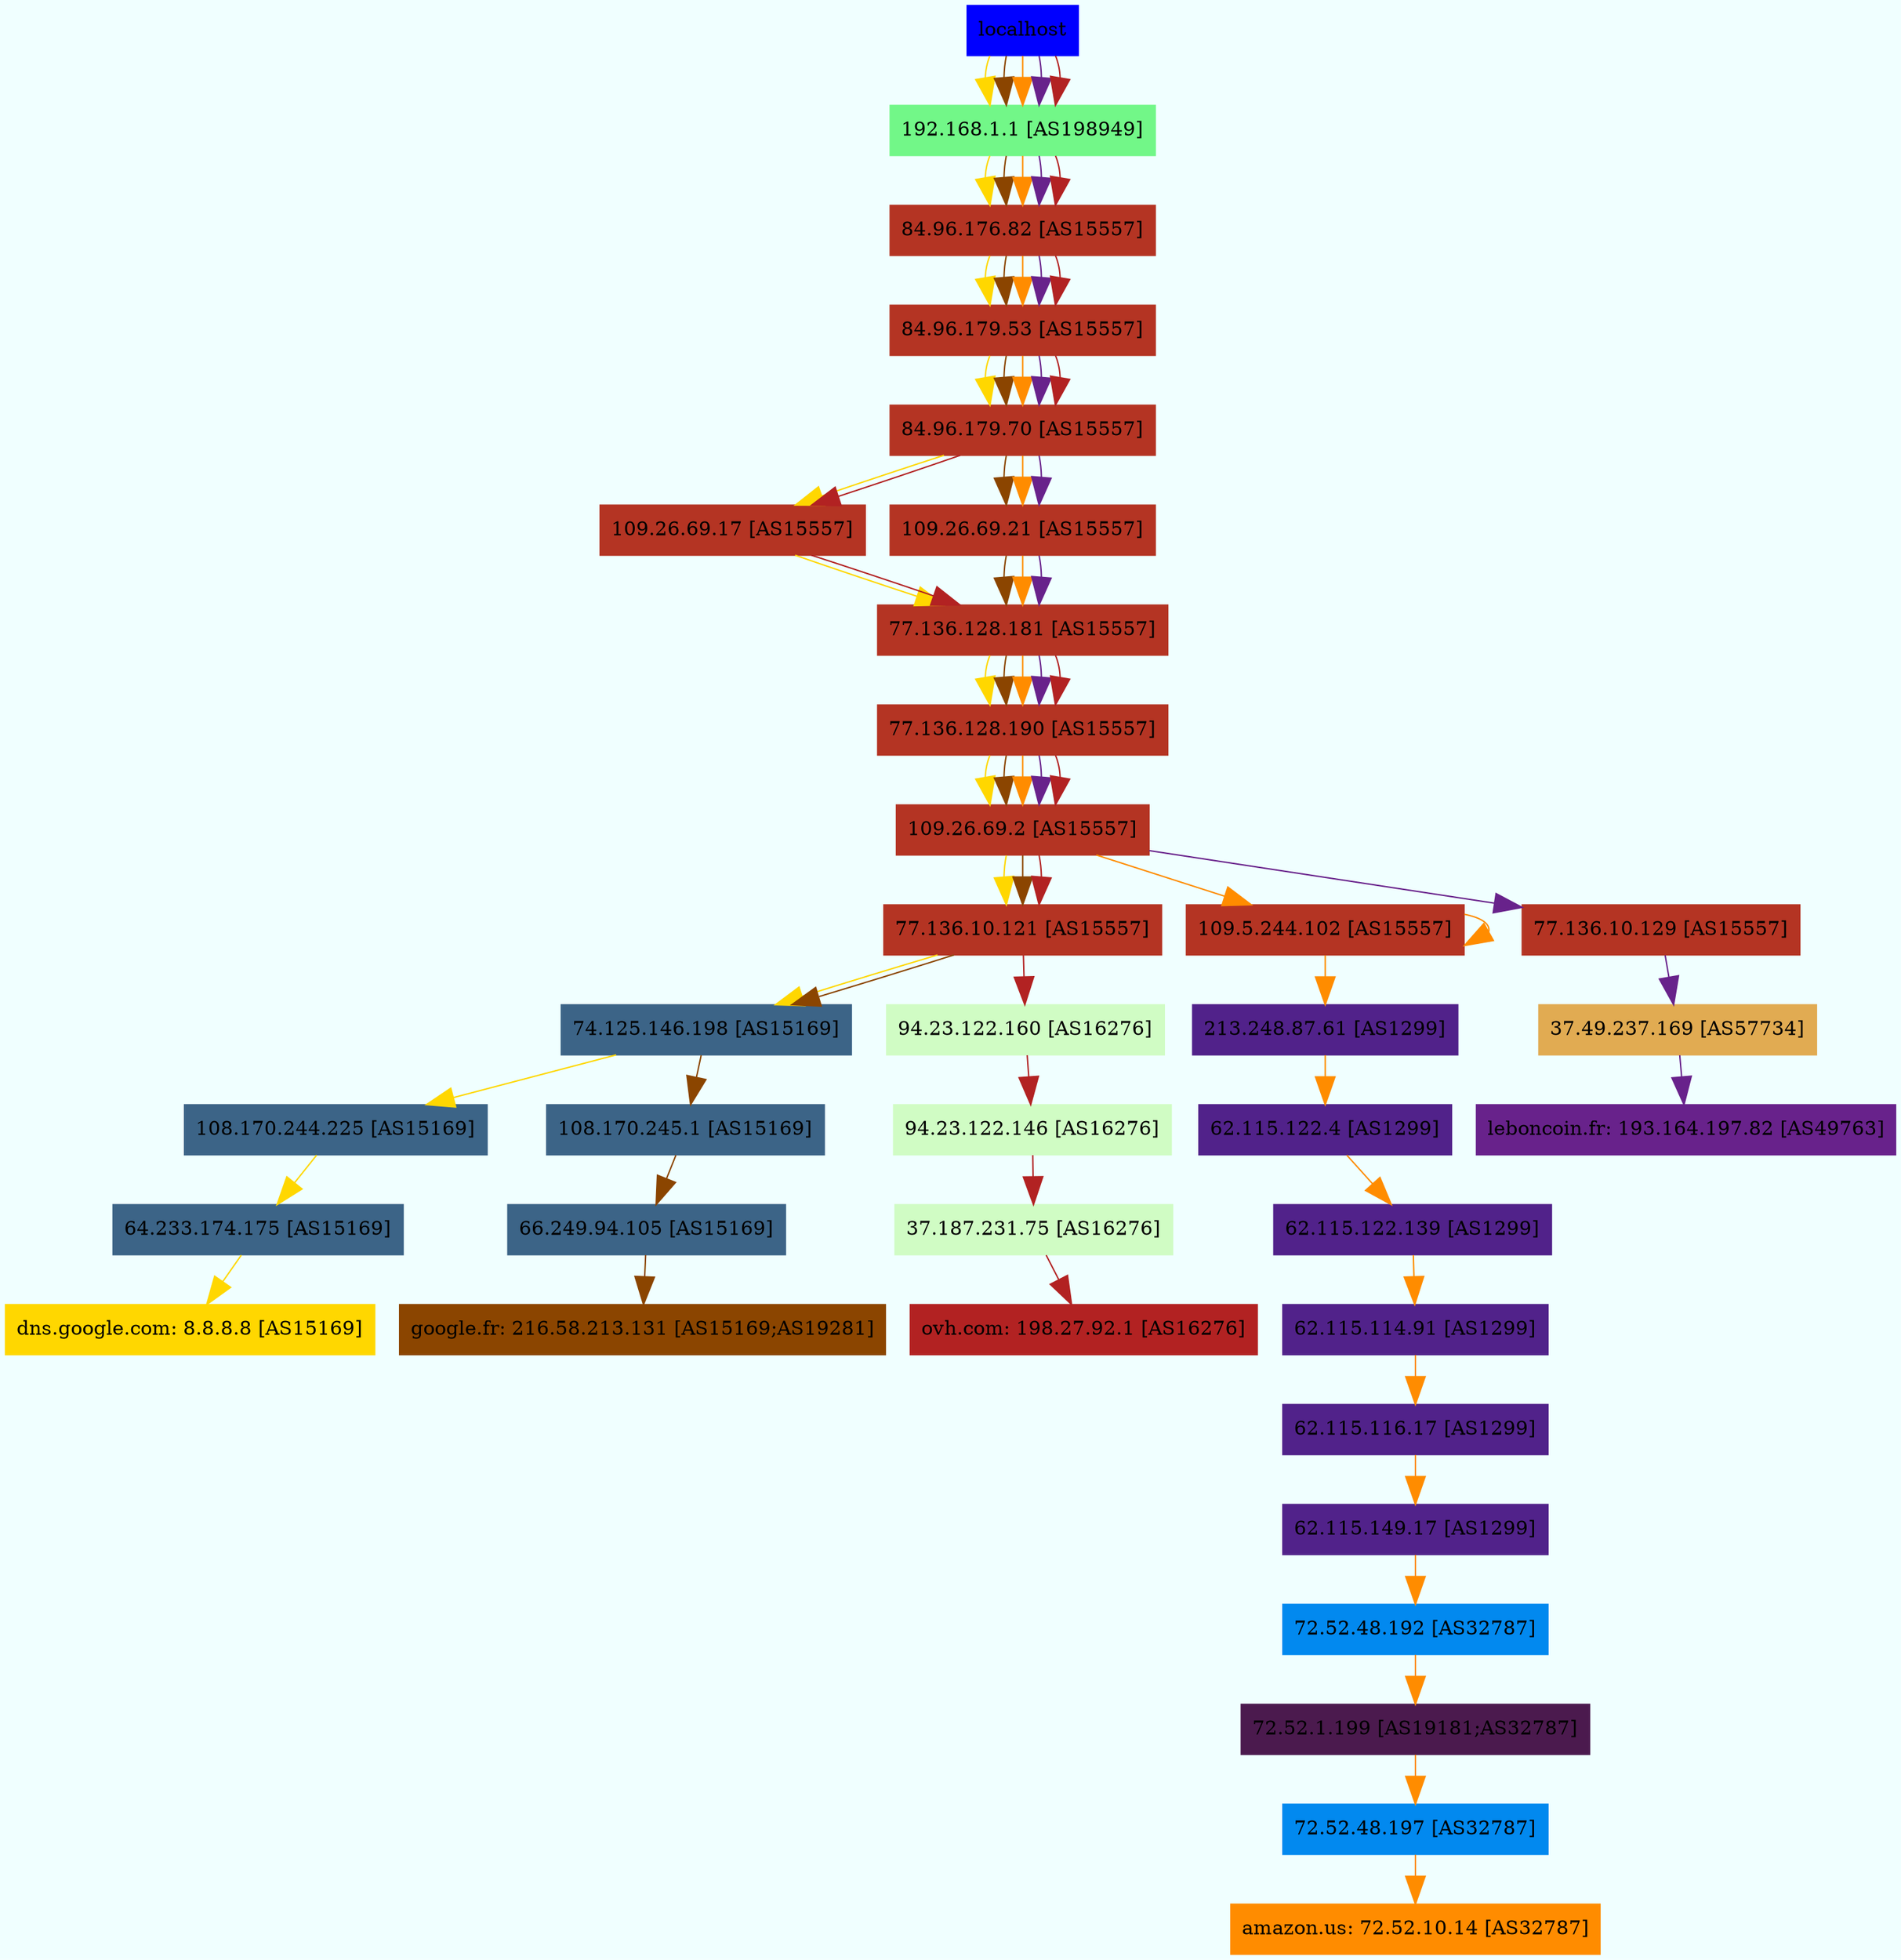 digraph NetMap{
	bgcolor=azure;
	node [shape=box, color=lightblue2, style=filled];
	edge [arrowsize=2, color=gold];
	localhost [color=blue]
	localhost -> "192.168.1.1 [AS198949]";"192.168.1.1 [AS198949]" [color="#72f788"];
	"192.168.1.1 [AS198949]" -> "84.96.176.82 [AS15557]";"84.96.176.82 [AS15557]" [color="#b43423"];
	"84.96.176.82 [AS15557]" -> "84.96.179.53 [AS15557]";"84.96.179.53 [AS15557]" [color="#b43423"];
	"84.96.179.53 [AS15557]" -> "84.96.179.70 [AS15557]";"84.96.179.70 [AS15557]" [color="#b43423"];
	"84.96.179.70 [AS15557]" -> "109.26.69.17 [AS15557]";"109.26.69.17 [AS15557]" [color="#b43423"];
	"109.26.69.17 [AS15557]" -> "77.136.128.181 [AS15557]";"77.136.128.181 [AS15557]" [color="#b43423"];
	"77.136.128.181 [AS15557]" -> "77.136.128.190 [AS15557]";"77.136.128.190 [AS15557]" [color="#b43423"];
	"77.136.128.190 [AS15557]" -> "109.26.69.2 [AS15557]";"109.26.69.2 [AS15557]" [color="#b43423"];
	"109.26.69.2 [AS15557]" -> "77.136.10.121 [AS15557]";"77.136.10.121 [AS15557]" [color="#b43423"];
	"77.136.10.121 [AS15557]" -> "74.125.146.198 [AS15169]";"74.125.146.198 [AS15169]" [color="#3c6487"];
	"74.125.146.198 [AS15169]" -> "108.170.244.225 [AS15169]";"108.170.244.225 [AS15169]" [color="#3c6487"];
	"108.170.244.225 [AS15169]" -> "64.233.174.175 [AS15169]";"64.233.174.175 [AS15169]" [color="#3c6487"];
	"64.233.174.175 [AS15169]" -> "dns.google.com: 8.8.8.8 [AS15169]";"dns.google.com: 8.8.8.8 [AS15169]" [color="#3c6487"];
	"dns.google.com: 8.8.8.8 [AS15169]" [color=gold];
	edge [arrowsize=2, color=darkorange4];
	localhost -> "192.168.1.1 [AS198949]";"192.168.1.1 [AS198949]" [color="#72f788"];
	"192.168.1.1 [AS198949]" -> "84.96.176.82 [AS15557]";"84.96.176.82 [AS15557]" [color="#b43423"];
	"84.96.176.82 [AS15557]" -> "84.96.179.53 [AS15557]";"84.96.179.53 [AS15557]" [color="#b43423"];
	"84.96.179.53 [AS15557]" -> "84.96.179.70 [AS15557]";"84.96.179.70 [AS15557]" [color="#b43423"];
	"84.96.179.70 [AS15557]" -> "109.26.69.21 [AS15557]";"109.26.69.21 [AS15557]" [color="#b43423"];
	"109.26.69.21 [AS15557]" -> "77.136.128.181 [AS15557]";"77.136.128.181 [AS15557]" [color="#b43423"];
	"77.136.128.181 [AS15557]" -> "77.136.128.190 [AS15557]";"77.136.128.190 [AS15557]" [color="#b43423"];
	"77.136.128.190 [AS15557]" -> "109.26.69.2 [AS15557]";"109.26.69.2 [AS15557]" [color="#b43423"];
	"109.26.69.2 [AS15557]" -> "77.136.10.121 [AS15557]";"77.136.10.121 [AS15557]" [color="#b43423"];
	"77.136.10.121 [AS15557]" -> "74.125.146.198 [AS15169]";"74.125.146.198 [AS15169]" [color="#3c6487"];
	"74.125.146.198 [AS15169]" -> "108.170.245.1 [AS15169]";"108.170.245.1 [AS15169]" [color="#3c6487"];
	"108.170.245.1 [AS15169]" -> "66.249.94.105 [AS15169]";"66.249.94.105 [AS15169]" [color="#3c6487"];
	"66.249.94.105 [AS15169]" -> "google.fr: 216.58.213.131 [AS15169;AS19281]";"google.fr: 216.58.213.131 [AS15169;AS19281]" [color="#b99d7a"];
	"google.fr: 216.58.213.131 [AS15169;AS19281]" [color=darkorange4];
	edge [arrowsize=2, color=darkorange];
	localhost -> "192.168.1.1 [AS198949]";"192.168.1.1 [AS198949]" [color="#72f788"];
	"192.168.1.1 [AS198949]" -> "84.96.176.82 [AS15557]";"84.96.176.82 [AS15557]" [color="#b43423"];
	"84.96.176.82 [AS15557]" -> "84.96.179.53 [AS15557]";"84.96.179.53 [AS15557]" [color="#b43423"];
	"84.96.179.53 [AS15557]" -> "84.96.179.70 [AS15557]";"84.96.179.70 [AS15557]" [color="#b43423"];
	"84.96.179.70 [AS15557]" -> "109.26.69.21 [AS15557]";"109.26.69.21 [AS15557]" [color="#b43423"];
	"109.26.69.21 [AS15557]" -> "77.136.128.181 [AS15557]";"77.136.128.181 [AS15557]" [color="#b43423"];
	"77.136.128.181 [AS15557]" -> "77.136.128.190 [AS15557]";"77.136.128.190 [AS15557]" [color="#b43423"];
	"77.136.128.190 [AS15557]" -> "109.26.69.2 [AS15557]";"109.26.69.2 [AS15557]" [color="#b43423"];
	"109.26.69.2 [AS15557]" -> "109.5.244.102 [AS15557]";"109.5.244.102 [AS15557]" [color="#b43423"];
	"109.5.244.102 [AS15557]" -> "109.5.244.102 [AS15557]";"109.5.244.102 [AS15557]" [color="#b43423"];
	"109.5.244.102 [AS15557]" -> "213.248.87.61 [AS1299]";"213.248.87.61 [AS1299]" [color="#51228a"];
	"213.248.87.61 [AS1299]" -> "62.115.122.4 [AS1299]";"62.115.122.4 [AS1299]" [color="#51228a"];
	"62.115.122.4 [AS1299]" -> "62.115.122.139 [AS1299]";"62.115.122.139 [AS1299]" [color="#51228a"];
	"62.115.122.139 [AS1299]" -> "62.115.114.91 [AS1299]";"62.115.114.91 [AS1299]" [color="#51228a"];
	"62.115.114.91 [AS1299]" -> "62.115.116.17 [AS1299]";"62.115.116.17 [AS1299]" [color="#51228a"];
	"62.115.116.17 [AS1299]" -> "62.115.149.17 [AS1299]";"62.115.149.17 [AS1299]" [color="#51228a"];
	"62.115.149.17 [AS1299]" -> "72.52.48.192 [AS32787]";"72.52.48.192 [AS32787]" [color="#0289ef"];
	"72.52.48.192 [AS32787]" -> "72.52.1.199 [AS19181;AS32787]";"72.52.1.199 [AS19181;AS32787]" [color="#4b1a4e"];
	"72.52.1.199 [AS19181;AS32787]" -> "72.52.48.197 [AS32787]";"72.52.48.197 [AS32787]" [color="#0289ef"];
	"72.52.48.197 [AS32787]" -> "amazon.us: 72.52.10.14 [AS32787]";"amazon.us: 72.52.10.14 [AS32787]" [color="#0289ef"];
	"amazon.us: 72.52.10.14 [AS32787]" [color=darkorange];
	edge [arrowsize=2, color=darkorchid4];
	localhost -> "192.168.1.1 [AS198949]";"192.168.1.1 [AS198949]" [color="#72f788"];
	"192.168.1.1 [AS198949]" -> "84.96.176.82 [AS15557]";"84.96.176.82 [AS15557]" [color="#b43423"];
	"84.96.176.82 [AS15557]" -> "84.96.179.53 [AS15557]";"84.96.179.53 [AS15557]" [color="#b43423"];
	"84.96.179.53 [AS15557]" -> "84.96.179.70 [AS15557]";"84.96.179.70 [AS15557]" [color="#b43423"];
	"84.96.179.70 [AS15557]" -> "109.26.69.21 [AS15557]";"109.26.69.21 [AS15557]" [color="#b43423"];
	"109.26.69.21 [AS15557]" -> "77.136.128.181 [AS15557]";"77.136.128.181 [AS15557]" [color="#b43423"];
	"77.136.128.181 [AS15557]" -> "77.136.128.190 [AS15557]";"77.136.128.190 [AS15557]" [color="#b43423"];
	"77.136.128.190 [AS15557]" -> "109.26.69.2 [AS15557]";"109.26.69.2 [AS15557]" [color="#b43423"];
	"109.26.69.2 [AS15557]" -> "77.136.10.129 [AS15557]";"77.136.10.129 [AS15557]" [color="#b43423"];
	"77.136.10.129 [AS15557]" -> "37.49.237.169 [AS57734]";"37.49.237.169 [AS57734]" [color="#e1ab52"];
	"37.49.237.169 [AS57734]" -> "leboncoin.fr: 193.164.197.82 [AS49763]";"leboncoin.fr: 193.164.197.82 [AS49763]" [color="#14a7b1"];
	"leboncoin.fr: 193.164.197.82 [AS49763]" [color=darkorchid4];
	edge [arrowsize=2, color=firebrick];
	localhost -> "192.168.1.1 [AS198949]";"192.168.1.1 [AS198949]" [color="#72f788"];
	"192.168.1.1 [AS198949]" -> "84.96.176.82 [AS15557]";"84.96.176.82 [AS15557]" [color="#b43423"];
	"84.96.176.82 [AS15557]" -> "84.96.179.53 [AS15557]";"84.96.179.53 [AS15557]" [color="#b43423"];
	"84.96.179.53 [AS15557]" -> "84.96.179.70 [AS15557]";"84.96.179.70 [AS15557]" [color="#b43423"];
	"84.96.179.70 [AS15557]" -> "109.26.69.17 [AS15557]";"109.26.69.17 [AS15557]" [color="#b43423"];
	"109.26.69.17 [AS15557]" -> "77.136.128.181 [AS15557]";"77.136.128.181 [AS15557]" [color="#b43423"];
	"77.136.128.181 [AS15557]" -> "77.136.128.190 [AS15557]";"77.136.128.190 [AS15557]" [color="#b43423"];
	"77.136.128.190 [AS15557]" -> "109.26.69.2 [AS15557]";"109.26.69.2 [AS15557]" [color="#b43423"];
	"109.26.69.2 [AS15557]" -> "77.136.10.121 [AS15557]";"77.136.10.121 [AS15557]" [color="#b43423"];
	"77.136.10.121 [AS15557]" -> "94.23.122.160 [AS16276]";"94.23.122.160 [AS16276]" [color="#d0fcc4"];
	"94.23.122.160 [AS16276]" -> "94.23.122.146 [AS16276]";"94.23.122.146 [AS16276]" [color="#d0fcc4"];
	"94.23.122.146 [AS16276]" -> "37.187.231.75 [AS16276]";"37.187.231.75 [AS16276]" [color="#d0fcc4"];
	"37.187.231.75 [AS16276]" -> "ovh.com: 198.27.92.1 [AS16276]";"ovh.com: 198.27.92.1 [AS16276]" [color="#d0fcc4"];
	"ovh.com: 198.27.92.1 [AS16276]" [color=firebrick];
}

